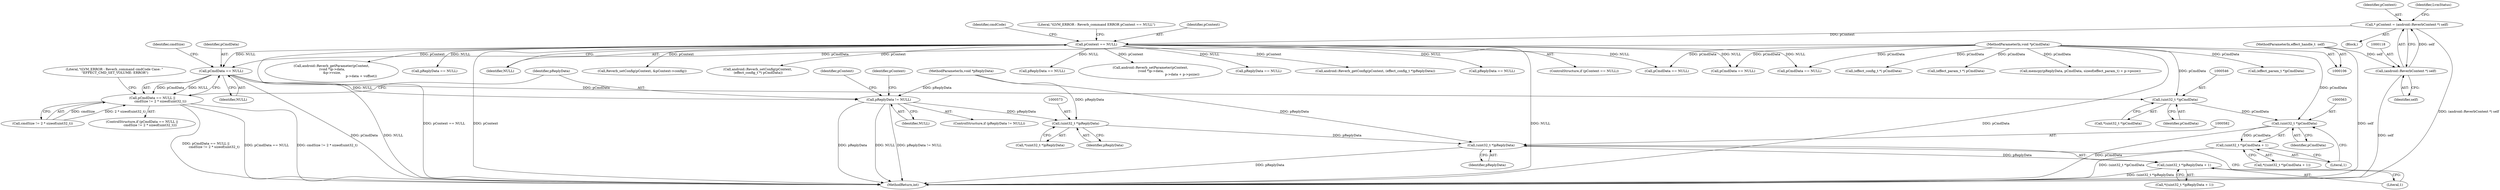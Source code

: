 digraph "0_Android_aeea52da00d210587fb3ed895de3d5f2e0264c88_6@pointer" {
"1000516" [label="(Call,pCmdData == NULL)"];
"1000110" [label="(MethodParameterIn,void *pCmdData)"];
"1000127" [label="(Call,pContext == NULL)"];
"1000115" [label="(Call,* pContext = (android::ReverbContext *) self)"];
"1000117" [label="(Call,(android::ReverbContext *) self)"];
"1000107" [label="(MethodParameterIn,effect_handle_t  self)"];
"1000515" [label="(Call,pCmdData == NULL ||\n                cmdSize != 2 * sizeof(uint32_t))"];
"1000532" [label="(Call,pReplyData != NULL)"];
"1000572" [label="(Call,(uint32_t *)pReplyData)"];
"1000581" [label="(Call,(uint32_t *)pReplyData)"];
"1000580" [label="(Call,(uint32_t *)pReplyData + 1)"];
"1000545" [label="(Call,(uint32_t *)pCmdData)"];
"1000562" [label="(Call,(uint32_t *)pCmdData)"];
"1000561" [label="(Call,(uint32_t *)pCmdData + 1)"];
"1000560" [label="(Call,*((uint32_t *)pCmdData + 1))"];
"1000224" [label="(Call,Reverb_setConfig(pContext, &pContext->config))"];
"1000116" [label="(Identifier,pContext)"];
"1000520" [label="(Identifier,cmdSize)"];
"1000124" [label="(Identifier,LvmStatus)"];
"1000532" [label="(Call,pReplyData != NULL)"];
"1000267" [label="(Call,(effect_param_t *)pCmdData)"];
"1000336" [label="(Call,pCmdData == NULL)"];
"1000194" [label="(Call,android::Reverb_setConfig(pContext,\n (effect_config_t *) pCmdData))"];
"1000580" [label="(Call,(uint32_t *)pReplyData + 1)"];
"1000564" [label="(Identifier,pCmdData)"];
"1000128" [label="(Identifier,pContext)"];
"1000137" [label="(Identifier,cmdCode)"];
"1000517" [label="(Identifier,pCmdData)"];
"1000584" [label="(Literal,1)"];
"1000641" [label="(MethodReturn,int)"];
"1000544" [label="(Call,*(uint32_t *)pCmdData)"];
"1000581" [label="(Call,(uint32_t *)pReplyData)"];
"1000203" [label="(Call,pReplyData == NULL)"];
"1000583" [label="(Identifier,pReplyData)"];
"1000166" [label="(Call,pCmdData == NULL)"];
"1000115" [label="(Call,* pContext = (android::ReverbContext *) self)"];
"1000565" [label="(Literal,1)"];
"1000386" [label="(Call,android::Reverb_setParameter(pContext,\n (void *)p->data,\n                                                              p->data + p->psize))"];
"1000119" [label="(Identifier,self)"];
"1000514" [label="(ControlStructure,if (pCmdData == NULL ||\n                cmdSize != 2 * sizeof(uint32_t)))"];
"1000534" [label="(Identifier,NULL)"];
"1000142" [label="(Call,pReplyData == NULL)"];
"1000110" [label="(MethodParameterIn,void *pCmdData)"];
"1000604" [label="(Identifier,pContext)"];
"1000129" [label="(Identifier,NULL)"];
"1000217" [label="(Call,android::Reverb_getConfig(pContext, (effect_config_t *)pReplyData))"];
"1000531" [label="(ControlStructure,if (pReplyData != NULL))"];
"1000547" [label="(Identifier,pCmdData)"];
"1000127" [label="(Call,pContext == NULL)"];
"1000475" [label="(Call,pReplyData == NULL)"];
"1000126" [label="(ControlStructure,if (pContext == NULL))"];
"1000571" [label="(Call,*(uint32_t *)pReplyData)"];
"1000117" [label="(Call,(android::ReverbContext *) self)"];
"1000515" [label="(Call,pCmdData == NULL ||\n                cmdSize != 2 * sizeof(uint32_t))"];
"1000107" [label="(MethodParameterIn,effect_handle_t  self)"];
"1000112" [label="(MethodParameterIn,void *pReplyData)"];
"1000579" [label="(Call,*((uint32_t *)pReplyData + 1))"];
"1000235" [label="(Call,pCmdData == NULL)"];
"1000516" [label="(Call,pCmdData == NULL)"];
"1000519" [label="(Call,cmdSize != 2 * sizeof(uint32_t))"];
"1000518" [label="(Identifier,NULL)"];
"1000196" [label="(Call,(effect_config_t *) pCmdData)"];
"1000113" [label="(Block,)"];
"1000538" [label="(Identifier,pContext)"];
"1000132" [label="(Literal,\"\tLVM_ERROR : Reverb_command ERROR pContext == NULL\")"];
"1000545" [label="(Call,(uint32_t *)pCmdData)"];
"1000304" [label="(Call,android::Reverb_getParameter(pContext,\n (void *)p->data,\n &p->vsize,\n                                                          p->data + voffset))"];
"1000365" [label="(Call,(effect_param_t *) pCmdData)"];
"1000574" [label="(Identifier,pReplyData)"];
"1000561" [label="(Call,(uint32_t *)pCmdData + 1)"];
"1000572" [label="(Call,(uint32_t *)pReplyData)"];
"1000562" [label="(Call,(uint32_t *)pCmdData)"];
"1000404" [label="(Call,pReplyData == NULL)"];
"1000270" [label="(Call,memcpy(pReplyData, pCmdData, sizeof(effect_param_t) + p->psize))"];
"1000527" [label="(Literal,\"\tLVM_ERROR : Reverb_command cmdCode Case: \"\n \"EFFECT_CMD_SET_VOLUME: ERROR\")"];
"1000533" [label="(Identifier,pReplyData)"];
"1000516" -> "1000515"  [label="AST: "];
"1000516" -> "1000518"  [label="CFG: "];
"1000517" -> "1000516"  [label="AST: "];
"1000518" -> "1000516"  [label="AST: "];
"1000520" -> "1000516"  [label="CFG: "];
"1000515" -> "1000516"  [label="CFG: "];
"1000516" -> "1000641"  [label="DDG: NULL"];
"1000516" -> "1000641"  [label="DDG: pCmdData"];
"1000516" -> "1000515"  [label="DDG: pCmdData"];
"1000516" -> "1000515"  [label="DDG: NULL"];
"1000110" -> "1000516"  [label="DDG: pCmdData"];
"1000127" -> "1000516"  [label="DDG: NULL"];
"1000516" -> "1000532"  [label="DDG: NULL"];
"1000516" -> "1000545"  [label="DDG: pCmdData"];
"1000110" -> "1000106"  [label="AST: "];
"1000110" -> "1000641"  [label="DDG: pCmdData"];
"1000110" -> "1000166"  [label="DDG: pCmdData"];
"1000110" -> "1000196"  [label="DDG: pCmdData"];
"1000110" -> "1000235"  [label="DDG: pCmdData"];
"1000110" -> "1000267"  [label="DDG: pCmdData"];
"1000110" -> "1000270"  [label="DDG: pCmdData"];
"1000110" -> "1000336"  [label="DDG: pCmdData"];
"1000110" -> "1000365"  [label="DDG: pCmdData"];
"1000110" -> "1000545"  [label="DDG: pCmdData"];
"1000110" -> "1000562"  [label="DDG: pCmdData"];
"1000127" -> "1000126"  [label="AST: "];
"1000127" -> "1000129"  [label="CFG: "];
"1000128" -> "1000127"  [label="AST: "];
"1000129" -> "1000127"  [label="AST: "];
"1000132" -> "1000127"  [label="CFG: "];
"1000137" -> "1000127"  [label="CFG: "];
"1000127" -> "1000641"  [label="DDG: NULL"];
"1000127" -> "1000641"  [label="DDG: pContext == NULL"];
"1000127" -> "1000641"  [label="DDG: pContext"];
"1000115" -> "1000127"  [label="DDG: pContext"];
"1000127" -> "1000142"  [label="DDG: NULL"];
"1000127" -> "1000166"  [label="DDG: NULL"];
"1000127" -> "1000194"  [label="DDG: pContext"];
"1000127" -> "1000203"  [label="DDG: NULL"];
"1000127" -> "1000217"  [label="DDG: pContext"];
"1000127" -> "1000224"  [label="DDG: pContext"];
"1000127" -> "1000235"  [label="DDG: NULL"];
"1000127" -> "1000304"  [label="DDG: pContext"];
"1000127" -> "1000336"  [label="DDG: NULL"];
"1000127" -> "1000386"  [label="DDG: pContext"];
"1000127" -> "1000404"  [label="DDG: NULL"];
"1000127" -> "1000475"  [label="DDG: NULL"];
"1000115" -> "1000113"  [label="AST: "];
"1000115" -> "1000117"  [label="CFG: "];
"1000116" -> "1000115"  [label="AST: "];
"1000117" -> "1000115"  [label="AST: "];
"1000124" -> "1000115"  [label="CFG: "];
"1000115" -> "1000641"  [label="DDG: (android::ReverbContext *) self"];
"1000117" -> "1000115"  [label="DDG: self"];
"1000117" -> "1000119"  [label="CFG: "];
"1000118" -> "1000117"  [label="AST: "];
"1000119" -> "1000117"  [label="AST: "];
"1000117" -> "1000641"  [label="DDG: self"];
"1000107" -> "1000117"  [label="DDG: self"];
"1000107" -> "1000106"  [label="AST: "];
"1000107" -> "1000641"  [label="DDG: self"];
"1000515" -> "1000514"  [label="AST: "];
"1000515" -> "1000519"  [label="CFG: "];
"1000519" -> "1000515"  [label="AST: "];
"1000527" -> "1000515"  [label="CFG: "];
"1000533" -> "1000515"  [label="CFG: "];
"1000515" -> "1000641"  [label="DDG: cmdSize != 2 * sizeof(uint32_t)"];
"1000515" -> "1000641"  [label="DDG: pCmdData == NULL ||\n                cmdSize != 2 * sizeof(uint32_t)"];
"1000515" -> "1000641"  [label="DDG: pCmdData == NULL"];
"1000519" -> "1000515"  [label="DDG: cmdSize"];
"1000519" -> "1000515"  [label="DDG: 2 * sizeof(uint32_t)"];
"1000532" -> "1000531"  [label="AST: "];
"1000532" -> "1000534"  [label="CFG: "];
"1000533" -> "1000532"  [label="AST: "];
"1000534" -> "1000532"  [label="AST: "];
"1000538" -> "1000532"  [label="CFG: "];
"1000604" -> "1000532"  [label="CFG: "];
"1000532" -> "1000641"  [label="DDG: pReplyData"];
"1000532" -> "1000641"  [label="DDG: NULL"];
"1000532" -> "1000641"  [label="DDG: pReplyData != NULL"];
"1000112" -> "1000532"  [label="DDG: pReplyData"];
"1000532" -> "1000572"  [label="DDG: pReplyData"];
"1000572" -> "1000571"  [label="AST: "];
"1000572" -> "1000574"  [label="CFG: "];
"1000573" -> "1000572"  [label="AST: "];
"1000574" -> "1000572"  [label="AST: "];
"1000571" -> "1000572"  [label="CFG: "];
"1000112" -> "1000572"  [label="DDG: pReplyData"];
"1000572" -> "1000581"  [label="DDG: pReplyData"];
"1000581" -> "1000580"  [label="AST: "];
"1000581" -> "1000583"  [label="CFG: "];
"1000582" -> "1000581"  [label="AST: "];
"1000583" -> "1000581"  [label="AST: "];
"1000584" -> "1000581"  [label="CFG: "];
"1000581" -> "1000641"  [label="DDG: pReplyData"];
"1000581" -> "1000580"  [label="DDG: pReplyData"];
"1000112" -> "1000581"  [label="DDG: pReplyData"];
"1000580" -> "1000579"  [label="AST: "];
"1000580" -> "1000584"  [label="CFG: "];
"1000584" -> "1000580"  [label="AST: "];
"1000579" -> "1000580"  [label="CFG: "];
"1000580" -> "1000641"  [label="DDG: (uint32_t *)pReplyData"];
"1000545" -> "1000544"  [label="AST: "];
"1000545" -> "1000547"  [label="CFG: "];
"1000546" -> "1000545"  [label="AST: "];
"1000547" -> "1000545"  [label="AST: "];
"1000544" -> "1000545"  [label="CFG: "];
"1000545" -> "1000562"  [label="DDG: pCmdData"];
"1000562" -> "1000561"  [label="AST: "];
"1000562" -> "1000564"  [label="CFG: "];
"1000563" -> "1000562"  [label="AST: "];
"1000564" -> "1000562"  [label="AST: "];
"1000565" -> "1000562"  [label="CFG: "];
"1000562" -> "1000641"  [label="DDG: pCmdData"];
"1000562" -> "1000561"  [label="DDG: pCmdData"];
"1000561" -> "1000560"  [label="AST: "];
"1000561" -> "1000565"  [label="CFG: "];
"1000565" -> "1000561"  [label="AST: "];
"1000560" -> "1000561"  [label="CFG: "];
"1000561" -> "1000641"  [label="DDG: (uint32_t *)pCmdData"];
}
